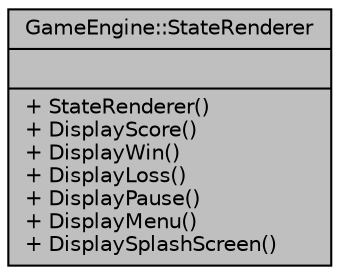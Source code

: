 digraph "GameEngine::StateRenderer"
{
  edge [fontname="Helvetica",fontsize="10",labelfontname="Helvetica",labelfontsize="10"];
  node [fontname="Helvetica",fontsize="10",shape=record];
  Node1 [label="{GameEngine::StateRenderer\n||+ StateRenderer()\l+ DisplayScore()\l+ DisplayWin()\l+ DisplayLoss()\l+ DisplayPause()\l+ DisplayMenu()\l+ DisplaySplashScreen()\l}",height=0.2,width=0.4,color="black", fillcolor="grey75", style="filled", fontcolor="black"];
}

